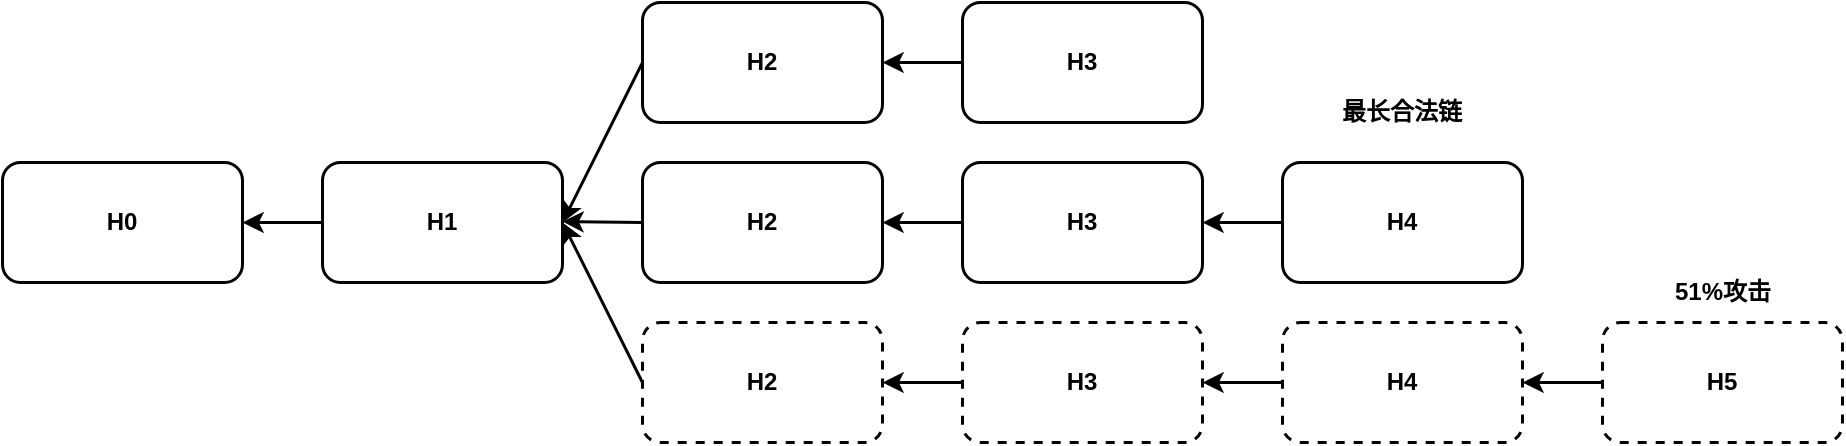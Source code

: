 <mxfile version="21.6.9" type="github">
  <diagram name="第 1 页" id="42MLexPAjf3JLmKEsn88">
    <mxGraphModel dx="1226" dy="778" grid="1" gridSize="10" guides="1" tooltips="1" connect="1" arrows="1" fold="1" page="1" pageScale="1" pageWidth="1100" pageHeight="850" math="0" shadow="0">
      <root>
        <mxCell id="0" />
        <mxCell id="1" parent="0" />
        <mxCell id="zaQZ1bm8W25goMNmWN-j-1" value="&lt;b&gt;H0&lt;/b&gt;" style="whiteSpace=wrap;html=1;rounded=1;strokeWidth=1.5;" parent="1" vertex="1">
          <mxGeometry x="80" y="140" width="120" height="60" as="geometry" />
        </mxCell>
        <mxCell id="zaQZ1bm8W25goMNmWN-j-14" value="" style="edgeStyle=none;rounded=1;orthogonalLoop=1;jettySize=auto;html=1;strokeWidth=1.5;" parent="1" source="zaQZ1bm8W25goMNmWN-j-2" target="zaQZ1bm8W25goMNmWN-j-1" edge="1">
          <mxGeometry relative="1" as="geometry" />
        </mxCell>
        <mxCell id="zaQZ1bm8W25goMNmWN-j-2" value="&lt;b&gt;H1&lt;/b&gt;" style="whiteSpace=wrap;html=1;rounded=1;strokeWidth=1.5;" parent="1" vertex="1">
          <mxGeometry x="240" y="140" width="120" height="60" as="geometry" />
        </mxCell>
        <mxCell id="zaQZ1bm8W25goMNmWN-j-15" style="edgeStyle=none;rounded=1;orthogonalLoop=1;jettySize=auto;html=1;exitX=0;exitY=0.5;exitDx=0;exitDy=0;entryX=1;entryY=0.5;entryDx=0;entryDy=0;strokeWidth=1.5;" parent="1" source="zaQZ1bm8W25goMNmWN-j-4" target="zaQZ1bm8W25goMNmWN-j-2" edge="1">
          <mxGeometry relative="1" as="geometry" />
        </mxCell>
        <mxCell id="zaQZ1bm8W25goMNmWN-j-4" value="&lt;b&gt;H2&lt;/b&gt;" style="whiteSpace=wrap;html=1;rounded=1;strokeWidth=1.5;" parent="1" vertex="1">
          <mxGeometry x="400" y="60" width="120" height="60" as="geometry" />
        </mxCell>
        <mxCell id="zaQZ1bm8W25goMNmWN-j-17" style="edgeStyle=none;rounded=1;orthogonalLoop=1;jettySize=auto;html=1;exitX=0;exitY=0.5;exitDx=0;exitDy=0;entryX=1;entryY=0.5;entryDx=0;entryDy=0;strokeWidth=1.5;" parent="1" source="zaQZ1bm8W25goMNmWN-j-6" target="zaQZ1bm8W25goMNmWN-j-4" edge="1">
          <mxGeometry relative="1" as="geometry" />
        </mxCell>
        <mxCell id="zaQZ1bm8W25goMNmWN-j-6" value="&lt;b&gt;H3&lt;/b&gt;" style="whiteSpace=wrap;html=1;rounded=1;strokeWidth=1.5;" parent="1" vertex="1">
          <mxGeometry x="560" y="60" width="120" height="60" as="geometry" />
        </mxCell>
        <mxCell id="zaQZ1bm8W25goMNmWN-j-16" style="edgeStyle=none;rounded=1;orthogonalLoop=1;jettySize=auto;html=1;exitX=0;exitY=0.5;exitDx=0;exitDy=0;entryX=1;entryY=0.5;entryDx=0;entryDy=0;strokeWidth=1.5;" parent="1" source="zaQZ1bm8W25goMNmWN-j-8" target="zaQZ1bm8W25goMNmWN-j-2" edge="1">
          <mxGeometry relative="1" as="geometry" />
        </mxCell>
        <mxCell id="zaQZ1bm8W25goMNmWN-j-8" value="&lt;b&gt;H2&lt;/b&gt;" style="whiteSpace=wrap;html=1;rounded=1;dashed=1;strokeWidth=1.5;" parent="1" vertex="1">
          <mxGeometry x="400" y="220" width="120" height="60" as="geometry" />
        </mxCell>
        <mxCell id="zaQZ1bm8W25goMNmWN-j-18" style="edgeStyle=none;rounded=1;orthogonalLoop=1;jettySize=auto;html=1;exitX=0;exitY=0.5;exitDx=0;exitDy=0;entryX=1;entryY=0.5;entryDx=0;entryDy=0;strokeWidth=1.5;" parent="1" source="zaQZ1bm8W25goMNmWN-j-10" target="zaQZ1bm8W25goMNmWN-j-8" edge="1">
          <mxGeometry relative="1" as="geometry" />
        </mxCell>
        <mxCell id="zaQZ1bm8W25goMNmWN-j-10" value="&lt;b&gt;H3&lt;/b&gt;" style="whiteSpace=wrap;html=1;rounded=1;dashed=1;strokeWidth=1.5;" parent="1" vertex="1">
          <mxGeometry x="560" y="220" width="120" height="60" as="geometry" />
        </mxCell>
        <mxCell id="zaQZ1bm8W25goMNmWN-j-20" style="edgeStyle=none;rounded=1;orthogonalLoop=1;jettySize=auto;html=1;exitX=0;exitY=0.5;exitDx=0;exitDy=0;strokeWidth=1.5;" parent="1" source="zaQZ1bm8W25goMNmWN-j-12" target="zaQZ1bm8W25goMNmWN-j-10" edge="1">
          <mxGeometry relative="1" as="geometry" />
        </mxCell>
        <mxCell id="zaQZ1bm8W25goMNmWN-j-12" value="&lt;b&gt;H4&lt;/b&gt;" style="whiteSpace=wrap;html=1;rounded=1;dashed=1;strokeWidth=1.5;" parent="1" vertex="1">
          <mxGeometry x="720" y="220" width="120" height="60" as="geometry" />
        </mxCell>
        <mxCell id="zaQZ1bm8W25goMNmWN-j-21" value="&lt;b&gt;最长合法链&lt;/b&gt;" style="text;strokeColor=none;align=center;fillColor=none;html=1;verticalAlign=middle;whiteSpace=wrap;rounded=0;strokeWidth=1.5;" parent="1" vertex="1">
          <mxGeometry x="720" y="100" width="120" height="30" as="geometry" />
        </mxCell>
        <mxCell id="zaQZ1bm8W25goMNmWN-j-24" style="edgeStyle=none;rounded=1;orthogonalLoop=1;jettySize=auto;html=1;exitX=0;exitY=0.5;exitDx=0;exitDy=0;entryX=1;entryY=0.5;entryDx=0;entryDy=0;strokeWidth=1.5;" parent="1" target="zaQZ1bm8W25goMNmWN-j-12" edge="1">
          <mxGeometry relative="1" as="geometry">
            <mxPoint x="880" y="250" as="sourcePoint" />
          </mxGeometry>
        </mxCell>
        <mxCell id="zaQZ1bm8W25goMNmWN-j-22" value="&lt;b&gt;H5&lt;/b&gt;" style="whiteSpace=wrap;html=1;rounded=1;dashed=1;strokeWidth=1.5;" parent="1" vertex="1">
          <mxGeometry x="880" y="220" width="120" height="60" as="geometry" />
        </mxCell>
        <mxCell id="zaQZ1bm8W25goMNmWN-j-31" style="edgeStyle=none;rounded=1;orthogonalLoop=1;jettySize=auto;html=1;exitX=0;exitY=0.5;exitDx=0;exitDy=0;strokeWidth=1.5;" parent="1" source="zaQZ1bm8W25goMNmWN-j-25" edge="1">
          <mxGeometry relative="1" as="geometry">
            <mxPoint x="360" y="169.5" as="targetPoint" />
            <mxPoint x="410" y="169.5" as="sourcePoint" />
          </mxGeometry>
        </mxCell>
        <mxCell id="zaQZ1bm8W25goMNmWN-j-25" value="&lt;b&gt;H2&lt;/b&gt;" style="whiteSpace=wrap;html=1;rounded=1;strokeWidth=1.5;" parent="1" vertex="1">
          <mxGeometry x="400" y="140" width="120" height="60" as="geometry" />
        </mxCell>
        <mxCell id="zaQZ1bm8W25goMNmWN-j-32" style="edgeStyle=none;rounded=1;orthogonalLoop=1;jettySize=auto;html=1;exitX=0;exitY=0.5;exitDx=0;exitDy=0;entryX=1;entryY=0.5;entryDx=0;entryDy=0;strokeWidth=1.5;" parent="1" source="zaQZ1bm8W25goMNmWN-j-27" target="zaQZ1bm8W25goMNmWN-j-25" edge="1">
          <mxGeometry relative="1" as="geometry" />
        </mxCell>
        <mxCell id="zaQZ1bm8W25goMNmWN-j-27" value="&lt;b&gt;H3&lt;/b&gt;" style="whiteSpace=wrap;html=1;rounded=1;strokeWidth=1.5;" parent="1" vertex="1">
          <mxGeometry x="560" y="140" width="120" height="60" as="geometry" />
        </mxCell>
        <mxCell id="zaQZ1bm8W25goMNmWN-j-33" style="edgeStyle=none;rounded=1;orthogonalLoop=1;jettySize=auto;html=1;exitX=0;exitY=0.5;exitDx=0;exitDy=0;entryX=1;entryY=0.5;entryDx=0;entryDy=0;strokeWidth=1.5;" parent="1" source="zaQZ1bm8W25goMNmWN-j-29" target="zaQZ1bm8W25goMNmWN-j-27" edge="1">
          <mxGeometry relative="1" as="geometry" />
        </mxCell>
        <mxCell id="zaQZ1bm8W25goMNmWN-j-29" value="&lt;b&gt;H4&lt;/b&gt;" style="whiteSpace=wrap;html=1;rounded=1;strokeWidth=1.5;" parent="1" vertex="1">
          <mxGeometry x="720" y="140" width="120" height="60" as="geometry" />
        </mxCell>
        <mxCell id="zaQZ1bm8W25goMNmWN-j-34" value="&lt;b&gt;51%攻击&lt;/b&gt;" style="text;html=1;align=center;verticalAlign=middle;resizable=0;points=[];autosize=1;strokeColor=none;fillColor=none;strokeWidth=1.5;" parent="1" vertex="1">
          <mxGeometry x="895" y="190" width="90" height="30" as="geometry" />
        </mxCell>
      </root>
    </mxGraphModel>
  </diagram>
</mxfile>
